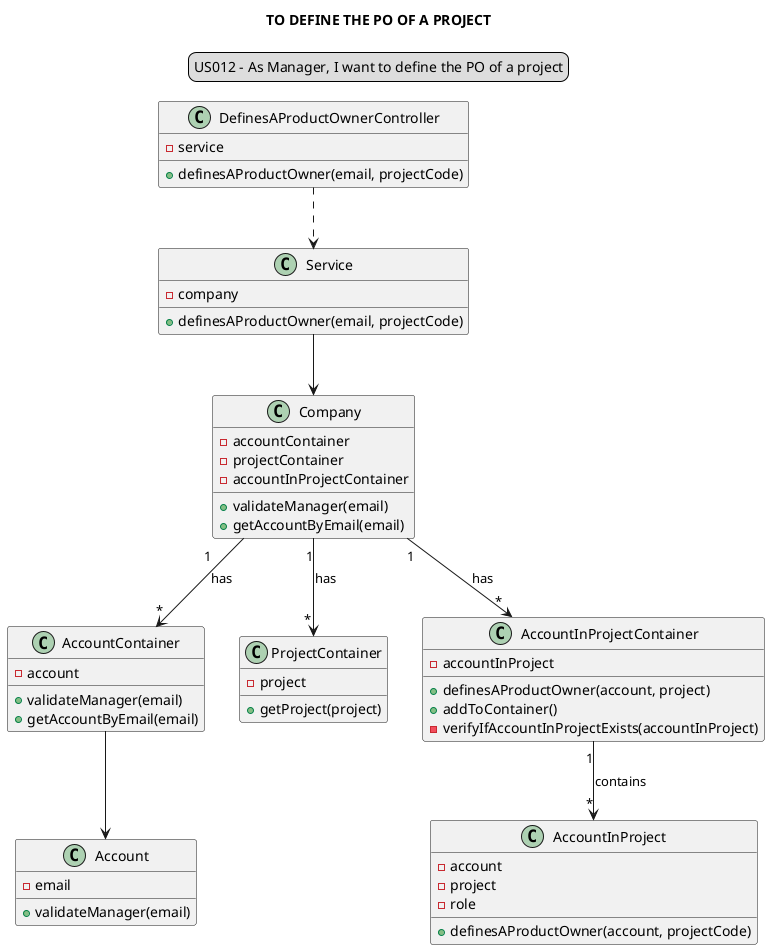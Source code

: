@startuml

skinparam sequenceMessageAlign center
title TO DEFINE THE PO OF A PROJECT
legend top
US012 - As Manager, I want to define the PO of a project
end legend

class DefinesAProductOwnerController {
-service
+definesAProductOwner(email, projectCode)
}

class Service {
-company
+definesAProductOwner(email, projectCode)
}

class Company {
-accountContainer
-projectContainer
-accountInProjectContainer
+validateManager(email)
+getAccountByEmail(email)
}

class AccountContainer {
-account
+validateManager(email)
+getAccountByEmail(email)
}

class Account {
-email
+validateManager(email)
}

class ProjectContainer{
-project
+getProject(project)
}

class AccountInProjectContainer{
-accountInProject
+definesAProductOwner(account, project)
+addToContainer()
-verifyIfAccountInProjectExists(accountInProject)
}

class AccountInProject{
-account
-project
-role
+definesAProductOwner(account, projectCode)

}

AccountContainer --> Account
DefinesAProductOwnerController ..> Service
Service --> Company
Company "1       " --> "*"AccountContainer: has
Company "1"--> "        *"ProjectContainer: has
Company "1 "-->"*" AccountInProjectContainer: has
AccountInProjectContainer "    1"--> "   *"AccountInProject: contains

@enduml
